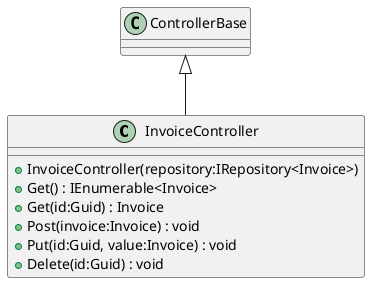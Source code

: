 @startuml
class InvoiceController {
    + InvoiceController(repository:IRepository<Invoice>)
    + Get() : IEnumerable<Invoice>
    + Get(id:Guid) : Invoice
    + Post(invoice:Invoice) : void
    + Put(id:Guid, value:Invoice) : void
    + Delete(id:Guid) : void
}
ControllerBase <|-- InvoiceController
@enduml
